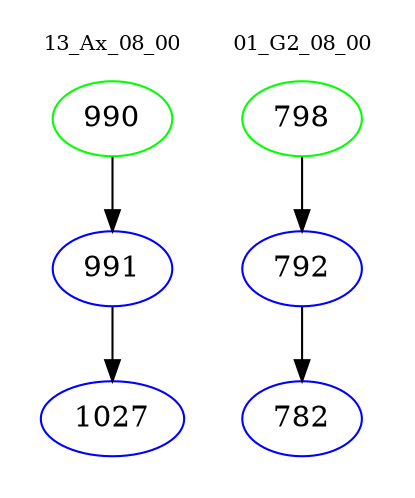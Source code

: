 digraph{
subgraph cluster_0 {
color = white
label = "13_Ax_08_00";
fontsize=10;
T0_990 [label="990", color="green"]
T0_990 -> T0_991 [color="black"]
T0_991 [label="991", color="blue"]
T0_991 -> T0_1027 [color="black"]
T0_1027 [label="1027", color="blue"]
}
subgraph cluster_1 {
color = white
label = "01_G2_08_00";
fontsize=10;
T1_798 [label="798", color="green"]
T1_798 -> T1_792 [color="black"]
T1_792 [label="792", color="blue"]
T1_792 -> T1_782 [color="black"]
T1_782 [label="782", color="blue"]
}
}
